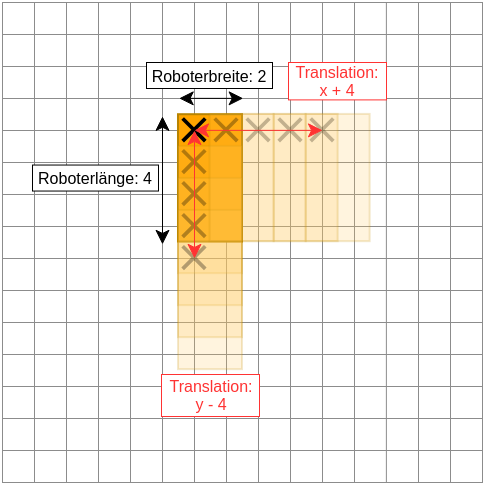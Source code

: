 <mxfile version="20.6.2" type="device"><diagram id="L6uuQviS9gGVQu7Fgo9z" name="Seite-1"><mxGraphModel dx="396" dy="357" grid="1" gridSize="4" guides="1" tooltips="1" connect="1" arrows="1" fold="1" page="1" pageScale="1" pageWidth="827" pageHeight="1169" math="0" shadow="0"><root><mxCell id="0"/><mxCell id="1" parent="0"/><mxCell id="NroNE6Bgd-447BOR2GXs-42" value="" style="group;rotation=-90;fillColor=none;fontColor=#333333;strokeColor=#8C8C8C;strokeWidth=0.5;fontStyle=4" vertex="1" connectable="0" parent="1"><mxGeometry x="128" y="224" width="240" height="240" as="geometry"/></mxCell><mxCell id="NroNE6Bgd-447BOR2GXs-52" value="" style="endArrow=none;html=1;rounded=0;fillColor=#f5f5f5;strokeColor=#8C8C8C;strokeWidth=0.5;" edge="1" parent="NroNE6Bgd-447BOR2GXs-42"><mxGeometry width="50" height="50" relative="1" as="geometry"><mxPoint x="240" y="96" as="sourcePoint"/><mxPoint y="96" as="targetPoint"/></mxGeometry></mxCell><mxCell id="NroNE6Bgd-447BOR2GXs-43" value="" style="endArrow=none;html=1;rounded=0;fillColor=#f5f5f5;strokeColor=#8C8C8C;strokeWidth=0.5;" edge="1" parent="NroNE6Bgd-447BOR2GXs-42"><mxGeometry width="50" height="50" relative="1" as="geometry"><mxPoint x="240" y="240" as="sourcePoint"/><mxPoint y="240" as="targetPoint"/></mxGeometry></mxCell><mxCell id="NroNE6Bgd-447BOR2GXs-44" value="" style="endArrow=none;html=1;rounded=0;fillColor=#f5f5f5;strokeColor=#8C8C8C;strokeWidth=0.5;" edge="1" parent="NroNE6Bgd-447BOR2GXs-42"><mxGeometry width="50" height="50" relative="1" as="geometry"><mxPoint x="240" y="224" as="sourcePoint"/><mxPoint y="224" as="targetPoint"/></mxGeometry></mxCell><mxCell id="NroNE6Bgd-447BOR2GXs-45" value="" style="endArrow=none;html=1;rounded=0;fillColor=#f5f5f5;strokeColor=#8C8C8C;strokeWidth=0.5;" edge="1" parent="NroNE6Bgd-447BOR2GXs-42"><mxGeometry width="50" height="50" relative="1" as="geometry"><mxPoint x="240" y="208" as="sourcePoint"/><mxPoint y="208" as="targetPoint"/></mxGeometry></mxCell><mxCell id="NroNE6Bgd-447BOR2GXs-46" value="" style="endArrow=none;html=1;rounded=0;fillColor=#f5f5f5;strokeColor=#8C8C8C;strokeWidth=0.5;" edge="1" parent="NroNE6Bgd-447BOR2GXs-42"><mxGeometry width="50" height="50" relative="1" as="geometry"><mxPoint x="240" y="192" as="sourcePoint"/><mxPoint y="192" as="targetPoint"/></mxGeometry></mxCell><mxCell id="NroNE6Bgd-447BOR2GXs-47" value="" style="endArrow=none;html=1;rounded=0;fillColor=#f5f5f5;strokeColor=#8C8C8C;strokeWidth=0.5;" edge="1" parent="NroNE6Bgd-447BOR2GXs-42"><mxGeometry width="50" height="50" relative="1" as="geometry"><mxPoint x="240" y="176" as="sourcePoint"/><mxPoint y="176" as="targetPoint"/></mxGeometry></mxCell><mxCell id="NroNE6Bgd-447BOR2GXs-48" value="" style="endArrow=none;html=1;rounded=0;fillColor=#f5f5f5;strokeColor=#8C8C8C;strokeWidth=0.5;" edge="1" parent="NroNE6Bgd-447BOR2GXs-42"><mxGeometry width="50" height="50" relative="1" as="geometry"><mxPoint x="240" y="160" as="sourcePoint"/><mxPoint y="160" as="targetPoint"/></mxGeometry></mxCell><mxCell id="NroNE6Bgd-447BOR2GXs-49" value="" style="endArrow=none;html=1;rounded=0;fillColor=#f5f5f5;strokeColor=#8C8C8C;strokeWidth=0.5;" edge="1" parent="NroNE6Bgd-447BOR2GXs-42"><mxGeometry width="50" height="50" relative="1" as="geometry"><mxPoint x="240" y="144" as="sourcePoint"/><mxPoint y="144" as="targetPoint"/></mxGeometry></mxCell><mxCell id="NroNE6Bgd-447BOR2GXs-50" value="" style="endArrow=none;html=1;rounded=0;fillColor=#f5f5f5;strokeColor=#8C8C8C;strokeWidth=0.5;" edge="1" parent="NroNE6Bgd-447BOR2GXs-42"><mxGeometry width="50" height="50" relative="1" as="geometry"><mxPoint x="240" y="128" as="sourcePoint"/><mxPoint y="128" as="targetPoint"/></mxGeometry></mxCell><mxCell id="NroNE6Bgd-447BOR2GXs-51" value="" style="endArrow=none;html=1;rounded=0;fillColor=#f5f5f5;strokeColor=#8C8C8C;strokeWidth=0.5;" edge="1" parent="NroNE6Bgd-447BOR2GXs-42"><mxGeometry width="50" height="50" relative="1" as="geometry"><mxPoint x="240" y="112" as="sourcePoint"/><mxPoint y="112" as="targetPoint"/></mxGeometry></mxCell><mxCell id="NroNE6Bgd-447BOR2GXs-53" value="" style="endArrow=none;html=1;rounded=0;fillColor=#f5f5f5;strokeColor=#8C8C8C;strokeWidth=0.5;" edge="1" parent="NroNE6Bgd-447BOR2GXs-42"><mxGeometry width="50" height="50" relative="1" as="geometry"><mxPoint x="240" y="80" as="sourcePoint"/><mxPoint y="80" as="targetPoint"/></mxGeometry></mxCell><mxCell id="NroNE6Bgd-447BOR2GXs-54" value="" style="endArrow=none;html=1;rounded=0;fillColor=#f5f5f5;strokeColor=#8C8C8C;strokeWidth=0.5;" edge="1" parent="NroNE6Bgd-447BOR2GXs-42"><mxGeometry width="50" height="50" relative="1" as="geometry"><mxPoint x="240" y="64" as="sourcePoint"/><mxPoint y="64" as="targetPoint"/></mxGeometry></mxCell><mxCell id="NroNE6Bgd-447BOR2GXs-55" value="" style="endArrow=none;html=1;rounded=0;fillColor=#f5f5f5;strokeColor=#8C8C8C;strokeWidth=0.5;" edge="1" parent="NroNE6Bgd-447BOR2GXs-42"><mxGeometry width="50" height="50" relative="1" as="geometry"><mxPoint x="240" y="48" as="sourcePoint"/><mxPoint y="48" as="targetPoint"/></mxGeometry></mxCell><mxCell id="NroNE6Bgd-447BOR2GXs-56" value="" style="endArrow=none;html=1;rounded=0;fillColor=#f5f5f5;strokeColor=#8C8C8C;strokeWidth=0.5;" edge="1" parent="NroNE6Bgd-447BOR2GXs-42"><mxGeometry width="50" height="50" relative="1" as="geometry"><mxPoint x="240" y="32" as="sourcePoint"/><mxPoint y="32" as="targetPoint"/></mxGeometry></mxCell><mxCell id="NroNE6Bgd-447BOR2GXs-57" value="" style="endArrow=none;html=1;rounded=0;fillColor=#f5f5f5;strokeColor=#8C8C8C;strokeWidth=0.5;" edge="1" parent="NroNE6Bgd-447BOR2GXs-42"><mxGeometry width="50" height="50" relative="1" as="geometry"><mxPoint x="240" y="16" as="sourcePoint"/><mxPoint y="16" as="targetPoint"/></mxGeometry></mxCell><mxCell id="NroNE6Bgd-447BOR2GXs-58" value="" style="endArrow=none;html=1;rounded=0;fillColor=#f5f5f5;strokeColor=#8C8C8C;strokeWidth=0.5;" edge="1" parent="NroNE6Bgd-447BOR2GXs-42"><mxGeometry width="50" height="50" relative="1" as="geometry"><mxPoint x="240" as="sourcePoint"/><mxPoint as="targetPoint"/></mxGeometry></mxCell><mxCell id="NroNE6Bgd-447BOR2GXs-41" value="" style="group;fillColor=none;fontColor=#333333;strokeColor=#8C8C8C;strokeWidth=0.5;" vertex="1" connectable="0" parent="1"><mxGeometry x="128" y="224" width="240" height="240" as="geometry"/></mxCell><mxCell id="NroNE6Bgd-447BOR2GXs-15" value="" style="endArrow=none;html=1;rounded=0;fillColor=#f5f5f5;strokeColor=#8C8C8C;strokeWidth=0.5;" edge="1" parent="NroNE6Bgd-447BOR2GXs-41"><mxGeometry width="50" height="50" relative="1" as="geometry"><mxPoint x="112.0" y="240" as="sourcePoint"/><mxPoint x="112.0" as="targetPoint"/></mxGeometry></mxCell><mxCell id="NroNE6Bgd-447BOR2GXs-13" value="" style="endArrow=none;html=1;rounded=0;fillColor=#f5f5f5;strokeColor=#8C8C8C;strokeWidth=0.5;" edge="1" parent="NroNE6Bgd-447BOR2GXs-41"><mxGeometry width="50" height="50" relative="1" as="geometry"><mxPoint x="96.0" y="240" as="sourcePoint"/><mxPoint x="96.0" as="targetPoint"/></mxGeometry></mxCell><mxCell id="NroNE6Bgd-447BOR2GXs-16" value="" style="endArrow=none;html=1;rounded=0;fillColor=#f5f5f5;strokeColor=#8C8C8C;strokeWidth=0.5;" edge="1" parent="NroNE6Bgd-447BOR2GXs-41"><mxGeometry width="50" height="50" relative="1" as="geometry"><mxPoint x="128.0" y="240" as="sourcePoint"/><mxPoint x="128.0" as="targetPoint"/></mxGeometry></mxCell><mxCell id="NroNE6Bgd-447BOR2GXs-7" value="" style="endArrow=none;html=1;rounded=0;fillColor=#f5f5f5;strokeColor=#8C8C8C;strokeWidth=0.5;" edge="1" parent="NroNE6Bgd-447BOR2GXs-41"><mxGeometry width="50" height="50" relative="1" as="geometry"><mxPoint y="240" as="sourcePoint"/><mxPoint y="7.257e-14" as="targetPoint"/></mxGeometry></mxCell><mxCell id="NroNE6Bgd-447BOR2GXs-8" value="" style="endArrow=none;html=1;rounded=0;fillColor=#f5f5f5;strokeColor=#8C8C8C;strokeWidth=0.5;" edge="1" parent="NroNE6Bgd-447BOR2GXs-41"><mxGeometry width="50" height="50" relative="1" as="geometry"><mxPoint x="16.0" y="240" as="sourcePoint"/><mxPoint x="16.0" as="targetPoint"/></mxGeometry></mxCell><mxCell id="NroNE6Bgd-447BOR2GXs-9" value="" style="endArrow=none;html=1;rounded=0;fillColor=#f5f5f5;strokeColor=#8C8C8C;strokeWidth=0.5;" edge="1" parent="NroNE6Bgd-447BOR2GXs-41"><mxGeometry width="50" height="50" relative="1" as="geometry"><mxPoint x="32.0" y="240" as="sourcePoint"/><mxPoint x="32.0" as="targetPoint"/></mxGeometry></mxCell><mxCell id="NroNE6Bgd-447BOR2GXs-10" value="" style="endArrow=none;html=1;rounded=0;fillColor=#f5f5f5;strokeColor=#8C8C8C;strokeWidth=0.5;" edge="1" parent="NroNE6Bgd-447BOR2GXs-41"><mxGeometry width="50" height="50" relative="1" as="geometry"><mxPoint x="48.0" y="240" as="sourcePoint"/><mxPoint x="48.0" as="targetPoint"/></mxGeometry></mxCell><mxCell id="NroNE6Bgd-447BOR2GXs-11" value="" style="endArrow=none;html=1;rounded=0;fillColor=#f5f5f5;strokeColor=#8C8C8C;strokeWidth=0.5;" edge="1" parent="NroNE6Bgd-447BOR2GXs-41"><mxGeometry width="50" height="50" relative="1" as="geometry"><mxPoint x="64.0" y="240" as="sourcePoint"/><mxPoint x="64.0" as="targetPoint"/></mxGeometry></mxCell><mxCell id="NroNE6Bgd-447BOR2GXs-12" value="" style="endArrow=none;html=1;rounded=0;fillColor=#f5f5f5;strokeColor=#8C8C8C;strokeWidth=0.5;" edge="1" parent="NroNE6Bgd-447BOR2GXs-41"><mxGeometry width="50" height="50" relative="1" as="geometry"><mxPoint x="80.0" y="240" as="sourcePoint"/><mxPoint x="80.0" as="targetPoint"/></mxGeometry></mxCell><mxCell id="NroNE6Bgd-447BOR2GXs-17" value="" style="endArrow=none;html=1;rounded=0;fillColor=#f5f5f5;strokeColor=#8C8C8C;strokeWidth=0.5;" edge="1" parent="NroNE6Bgd-447BOR2GXs-41"><mxGeometry width="50" height="50" relative="1" as="geometry"><mxPoint x="144.0" y="240" as="sourcePoint"/><mxPoint x="144.0" as="targetPoint"/></mxGeometry></mxCell><mxCell id="NroNE6Bgd-447BOR2GXs-18" value="" style="endArrow=none;html=1;rounded=0;fillColor=#f5f5f5;strokeColor=#8C8C8C;strokeWidth=0.5;" edge="1" parent="NroNE6Bgd-447BOR2GXs-41"><mxGeometry width="50" height="50" relative="1" as="geometry"><mxPoint x="160.0" y="240" as="sourcePoint"/><mxPoint x="160.0" as="targetPoint"/></mxGeometry></mxCell><mxCell id="NroNE6Bgd-447BOR2GXs-19" value="" style="endArrow=none;html=1;rounded=0;fillColor=#f5f5f5;strokeColor=#8C8C8C;strokeWidth=0.5;" edge="1" parent="NroNE6Bgd-447BOR2GXs-41"><mxGeometry width="50" height="50" relative="1" as="geometry"><mxPoint x="176.0" y="240" as="sourcePoint"/><mxPoint x="176.0" as="targetPoint"/></mxGeometry></mxCell><mxCell id="NroNE6Bgd-447BOR2GXs-20" value="" style="endArrow=none;html=1;rounded=0;fillColor=#f5f5f5;strokeColor=#8C8C8C;strokeWidth=0.5;" edge="1" parent="NroNE6Bgd-447BOR2GXs-41"><mxGeometry width="50" height="50" relative="1" as="geometry"><mxPoint x="191.94" y="240" as="sourcePoint"/><mxPoint x="191.94" as="targetPoint"/></mxGeometry></mxCell><mxCell id="NroNE6Bgd-447BOR2GXs-21" value="" style="endArrow=none;html=1;rounded=0;fillColor=#f5f5f5;strokeColor=#8C8C8C;strokeWidth=0.5;" edge="1" parent="NroNE6Bgd-447BOR2GXs-41"><mxGeometry width="50" height="50" relative="1" as="geometry"><mxPoint x="208" y="240" as="sourcePoint"/><mxPoint x="208" as="targetPoint"/></mxGeometry></mxCell><mxCell id="NroNE6Bgd-447BOR2GXs-22" value="" style="endArrow=none;html=1;rounded=0;fillColor=#f5f5f5;strokeColor=#8C8C8C;strokeWidth=0.5;" edge="1" parent="NroNE6Bgd-447BOR2GXs-41"><mxGeometry width="50" height="50" relative="1" as="geometry"><mxPoint x="224" y="240" as="sourcePoint"/><mxPoint x="224" as="targetPoint"/></mxGeometry></mxCell><mxCell id="NroNE6Bgd-447BOR2GXs-23" value="" style="endArrow=none;html=1;rounded=0;fillColor=#f5f5f5;strokeColor=#8C8C8C;strokeWidth=0.5;" edge="1" parent="NroNE6Bgd-447BOR2GXs-41"><mxGeometry width="50" height="50" relative="1" as="geometry"><mxPoint x="240" y="240" as="sourcePoint"/><mxPoint x="240" as="targetPoint"/></mxGeometry></mxCell><mxCell id="NroNE6Bgd-447BOR2GXs-62" value="" style="endArrow=classic;startArrow=classic;html=1;rounded=0;strokeColor=#000000;strokeWidth=0.5;" edge="1" parent="NroNE6Bgd-447BOR2GXs-41"><mxGeometry width="50" height="50" relative="1" as="geometry"><mxPoint x="80" y="120.93" as="sourcePoint"/><mxPoint x="80" y="56.93" as="targetPoint"/></mxGeometry></mxCell><mxCell id="NroNE6Bgd-447BOR2GXs-63" value="&lt;p style=&quot;line-height: 0%;&quot;&gt;&lt;font style=&quot;font-size: 8px;&quot;&gt;Roboterlänge: 4&lt;/font&gt;&lt;/p&gt;" style="text;html=1;align=center;verticalAlign=middle;whiteSpace=wrap;rounded=0;strokeWidth=0.5;fillColor=default;strokeColor=default;spacing=0;spacingTop=-1;" vertex="1" parent="NroNE6Bgd-447BOR2GXs-41"><mxGeometry x="15" y="81.27" width="63" height="13" as="geometry"/></mxCell><mxCell id="NroNE6Bgd-447BOR2GXs-80" value="" style="rounded=0;whiteSpace=wrap;html=1;fillColor=#FFC65C;strokeColor=#C28C00;rotation=90;opacity=20;" vertex="1" parent="NroNE6Bgd-447BOR2GXs-41"><mxGeometry x="136" y="71.77" width="63.65" height="32" as="geometry"/></mxCell><mxCell id="NroNE6Bgd-447BOR2GXs-81" value="" style="shape=cross;whiteSpace=wrap;html=1;size=0.117;direction=south;rotation=135;fillColor=#000000;strokeColor=none;opacity=30;" vertex="1" parent="NroNE6Bgd-447BOR2GXs-41"><mxGeometry x="151.996" y="55.93" width="16" height="16" as="geometry"/></mxCell><mxCell id="NroNE6Bgd-447BOR2GXs-78" value="" style="rounded=0;whiteSpace=wrap;html=1;fillColor=#FFC65C;strokeColor=#C28C00;rotation=90;opacity=20;" vertex="1" parent="NroNE6Bgd-447BOR2GXs-41"><mxGeometry x="120" y="71.77" width="63.65" height="32" as="geometry"/></mxCell><mxCell id="NroNE6Bgd-447BOR2GXs-79" value="" style="shape=cross;whiteSpace=wrap;html=1;size=0.117;direction=south;rotation=135;fillColor=#000000;strokeColor=none;opacity=30;" vertex="1" parent="NroNE6Bgd-447BOR2GXs-41"><mxGeometry x="135.996" y="55.93" width="16" height="16" as="geometry"/></mxCell><mxCell id="NroNE6Bgd-447BOR2GXs-74" value="" style="rounded=0;whiteSpace=wrap;html=1;fillColor=#FFC65C;strokeColor=#C28C00;rotation=90;opacity=20;" vertex="1" parent="NroNE6Bgd-447BOR2GXs-41"><mxGeometry x="104" y="71.77" width="63.65" height="32" as="geometry"/></mxCell><mxCell id="NroNE6Bgd-447BOR2GXs-75" value="" style="shape=cross;whiteSpace=wrap;html=1;size=0.117;direction=south;rotation=135;fillColor=#000000;strokeColor=none;opacity=30;" vertex="1" parent="NroNE6Bgd-447BOR2GXs-41"><mxGeometry x="119.996" y="55.93" width="16" height="16" as="geometry"/></mxCell><mxCell id="NroNE6Bgd-447BOR2GXs-125" value="&lt;p style=&quot;line-height: 60%;&quot;&gt;&lt;font style=&quot;font-size: 8px;&quot;&gt;Translation:&lt;br&gt;&lt;/font&gt;&lt;span style=&quot;font-size: 8px; background-color: initial;&quot;&gt;x + 4&lt;/span&gt;&lt;/p&gt;" style="text;html=1;align=center;verticalAlign=middle;whiteSpace=wrap;rounded=0;strokeWidth=0.5;fillColor=default;strokeColor=#FF3333;fontColor=#FF3333;" vertex="1" parent="NroNE6Bgd-447BOR2GXs-41"><mxGeometry x="143" y="30" width="49" height="18.7" as="geometry"/></mxCell><mxCell id="NroNE6Bgd-447BOR2GXs-133" value="" style="group" vertex="1" connectable="0" parent="NroNE6Bgd-447BOR2GXs-41"><mxGeometry x="84.673" y="52.616" width="35.322" height="67.139" as="geometry"/></mxCell><mxCell id="NroNE6Bgd-447BOR2GXs-1" value="" style="rounded=0;whiteSpace=wrap;html=1;fillColor=#FFA500;strokeColor=#B88400;rotation=90;" vertex="1" parent="NroNE6Bgd-447BOR2GXs-133"><mxGeometry x="-12.503" y="19.314" width="63.65" height="32" as="geometry"/></mxCell><mxCell id="NroNE6Bgd-447BOR2GXs-2" value="" style="shape=cross;whiteSpace=wrap;html=1;size=0.117;direction=south;rotation=135;fillColor=#000000;strokeColor=none;" vertex="1" parent="NroNE6Bgd-447BOR2GXs-133"><mxGeometry x="3.314" y="3.314" width="16" height="16" as="geometry"/></mxCell><mxCell id="NroNE6Bgd-447BOR2GXs-134" value="" style="rounded=0;whiteSpace=wrap;html=1;fillColor=#FFC65C;strokeColor=#C28C00;rotation=90;opacity=20;" vertex="1" parent="NroNE6Bgd-447BOR2GXs-41"><mxGeometry x="72.17" y="87.76" width="63.65" height="32" as="geometry"/></mxCell><mxCell id="NroNE6Bgd-447BOR2GXs-135" value="" style="shape=cross;whiteSpace=wrap;html=1;size=0.117;direction=south;rotation=135;fillColor=#000000;strokeColor=none;opacity=30;" vertex="1" parent="NroNE6Bgd-447BOR2GXs-41"><mxGeometry x="87.986" y="71.76" width="16" height="16" as="geometry"/></mxCell><mxCell id="NroNE6Bgd-447BOR2GXs-142" value="" style="rounded=0;whiteSpace=wrap;html=1;fillColor=#FFC65C;strokeColor=#C28C00;rotation=90;opacity=20;" vertex="1" parent="NroNE6Bgd-447BOR2GXs-41"><mxGeometry x="72.17" y="103.76" width="63.65" height="32" as="geometry"/></mxCell><mxCell id="NroNE6Bgd-447BOR2GXs-143" value="" style="shape=cross;whiteSpace=wrap;html=1;size=0.117;direction=south;rotation=135;fillColor=#000000;strokeColor=none;opacity=30;" vertex="1" parent="NroNE6Bgd-447BOR2GXs-41"><mxGeometry x="87.986" y="87.76" width="16" height="16" as="geometry"/></mxCell><mxCell id="NroNE6Bgd-447BOR2GXs-144" value="" style="rounded=0;whiteSpace=wrap;html=1;fillColor=#FFC65C;strokeColor=#C28C00;rotation=90;opacity=20;" vertex="1" parent="NroNE6Bgd-447BOR2GXs-41"><mxGeometry x="72.17" y="119.76" width="63.65" height="32" as="geometry"/></mxCell><mxCell id="NroNE6Bgd-447BOR2GXs-145" value="" style="shape=cross;whiteSpace=wrap;html=1;size=0.117;direction=south;rotation=135;fillColor=#000000;strokeColor=none;opacity=30;" vertex="1" parent="NroNE6Bgd-447BOR2GXs-41"><mxGeometry x="87.986" y="103.76" width="16" height="16" as="geometry"/></mxCell><mxCell id="NroNE6Bgd-447BOR2GXs-146" value="" style="rounded=0;whiteSpace=wrap;html=1;fillColor=#FFC65C;strokeColor=#C28C00;rotation=90;opacity=20;" vertex="1" parent="NroNE6Bgd-447BOR2GXs-41"><mxGeometry x="72.17" y="135.76" width="63.65" height="32" as="geometry"/></mxCell><mxCell id="NroNE6Bgd-447BOR2GXs-147" value="" style="shape=cross;whiteSpace=wrap;html=1;size=0.117;direction=south;rotation=135;fillColor=#000000;strokeColor=none;opacity=30;" vertex="1" parent="NroNE6Bgd-447BOR2GXs-41"><mxGeometry x="87.986" y="119.76" width="16" height="16" as="geometry"/></mxCell><mxCell id="NroNE6Bgd-447BOR2GXs-64" value="" style="endArrow=classic;startArrow=classic;html=1;rounded=0;strokeColor=#000000;strokeWidth=0.5;" edge="1" parent="NroNE6Bgd-447BOR2GXs-41"><mxGeometry width="50" height="50" relative="1" as="geometry"><mxPoint x="120.34" y="47.93" as="sourcePoint"/><mxPoint x="88.34" y="47.93" as="targetPoint"/></mxGeometry></mxCell><mxCell id="NroNE6Bgd-447BOR2GXs-76" value="" style="rounded=0;whiteSpace=wrap;html=1;fillColor=#FFC65C;strokeColor=#C28C00;rotation=90;opacity=20;" vertex="1" parent="NroNE6Bgd-447BOR2GXs-41"><mxGeometry x="88" y="71.77" width="63.65" height="32" as="geometry"/></mxCell><mxCell id="NroNE6Bgd-447BOR2GXs-77" value="" style="shape=cross;whiteSpace=wrap;html=1;size=0.117;direction=south;rotation=135;fillColor=#000000;strokeColor=none;opacity=30;" vertex="1" parent="NroNE6Bgd-447BOR2GXs-41"><mxGeometry x="103.996" y="55.93" width="16" height="16" as="geometry"/></mxCell><mxCell id="NroNE6Bgd-447BOR2GXs-71" value="" style="endArrow=classic;startArrow=classic;html=1;rounded=0;strokeColor=#FF3333;strokeWidth=0.5;" edge="1" parent="NroNE6Bgd-447BOR2GXs-41"><mxGeometry width="50" height="50" relative="1" as="geometry"><mxPoint x="96" y="127.93" as="sourcePoint"/><mxPoint x="96" y="64" as="targetPoint"/></mxGeometry></mxCell><mxCell id="NroNE6Bgd-447BOR2GXs-124" value="" style="endArrow=classic;startArrow=classic;html=1;rounded=0;strokeColor=#FF3333;strokeWidth=0.5;" edge="1" parent="NroNE6Bgd-447BOR2GXs-41"><mxGeometry width="50" height="50" relative="1" as="geometry"><mxPoint x="96" y="63.93" as="sourcePoint"/><mxPoint x="160" y="63.93" as="targetPoint"/></mxGeometry></mxCell><mxCell id="NroNE6Bgd-447BOR2GXs-149" value="&lt;p style=&quot;line-height: 0%;&quot;&gt;&lt;font style=&quot;font-size: 8px;&quot;&gt;Roboterbreite: 2&lt;/font&gt;&lt;/p&gt;" style="text;html=1;align=center;verticalAlign=middle;whiteSpace=wrap;rounded=0;strokeWidth=0.5;fillColor=default;strokeColor=default;spacing=0;spacingTop=-1;" vertex="1" parent="NroNE6Bgd-447BOR2GXs-41"><mxGeometry x="72" y="30" width="63" height="13" as="geometry"/></mxCell><mxCell id="NroNE6Bgd-447BOR2GXs-152" value="&lt;p style=&quot;line-height: 60%;&quot;&gt;&lt;font style=&quot;font-size: 8px;&quot;&gt;Translation:&lt;br&gt;&lt;/font&gt;&lt;span style=&quot;font-size: 8px; background-color: initial;&quot;&gt;y - 4&lt;/span&gt;&lt;/p&gt;" style="text;html=1;align=center;verticalAlign=middle;whiteSpace=wrap;rounded=0;strokeWidth=0.5;fillColor=default;strokeColor=#FF3333;fontColor=#FF3333;spacingTop=-1;" vertex="1" parent="NroNE6Bgd-447BOR2GXs-41"><mxGeometry x="79.5" y="186" width="49" height="21" as="geometry"/></mxCell></root></mxGraphModel></diagram></mxfile>